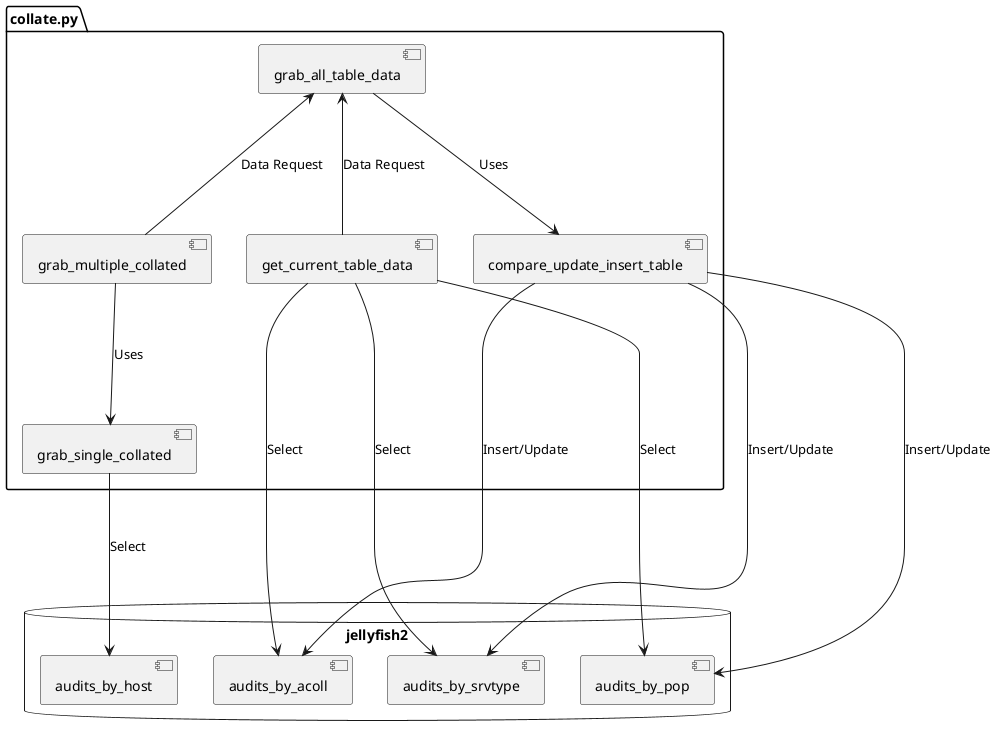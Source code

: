 @startuml

' Diagram that describes how the collate moduel works.

package "collate.py" {
	[grab_all_table_data]
	[grab_multiple_collated]
	[grab_single_collated]
	[compare_update_insert_table]
	[get_current_table_data]
}

database "jellyfish2" {
	[audits_by_host]
	[audits_by_pop]
	[audits_by_srvtype]
	[audits_by_acoll]
}

' Program Flow

[grab_all_table_data] <--- [grab_multiple_collated] : Data Request
[grab_multiple_collated] ---> [grab_single_collated] : Uses

[grab_all_table_data] <--- [get_current_table_data] : Data Request

[grab_all_table_data] ---> [compare_update_insert_table] : Uses

' Database Relationships

[grab_single_collated] ---> [audits_by_host] : Select

[get_current_table_data] ---> [audits_by_pop] : Select
[get_current_table_data] ---> [audits_by_srvtype] : Select
[get_current_table_data] ---> [audits_by_acoll] : Select

[compare_update_insert_table] ---> [audits_by_pop] : Insert/Update
[compare_update_insert_table] ---> [audits_by_srvtype] : Insert/Update
[compare_update_insert_table] ---> [audits_by_acoll] : Insert/Update



@enduml
